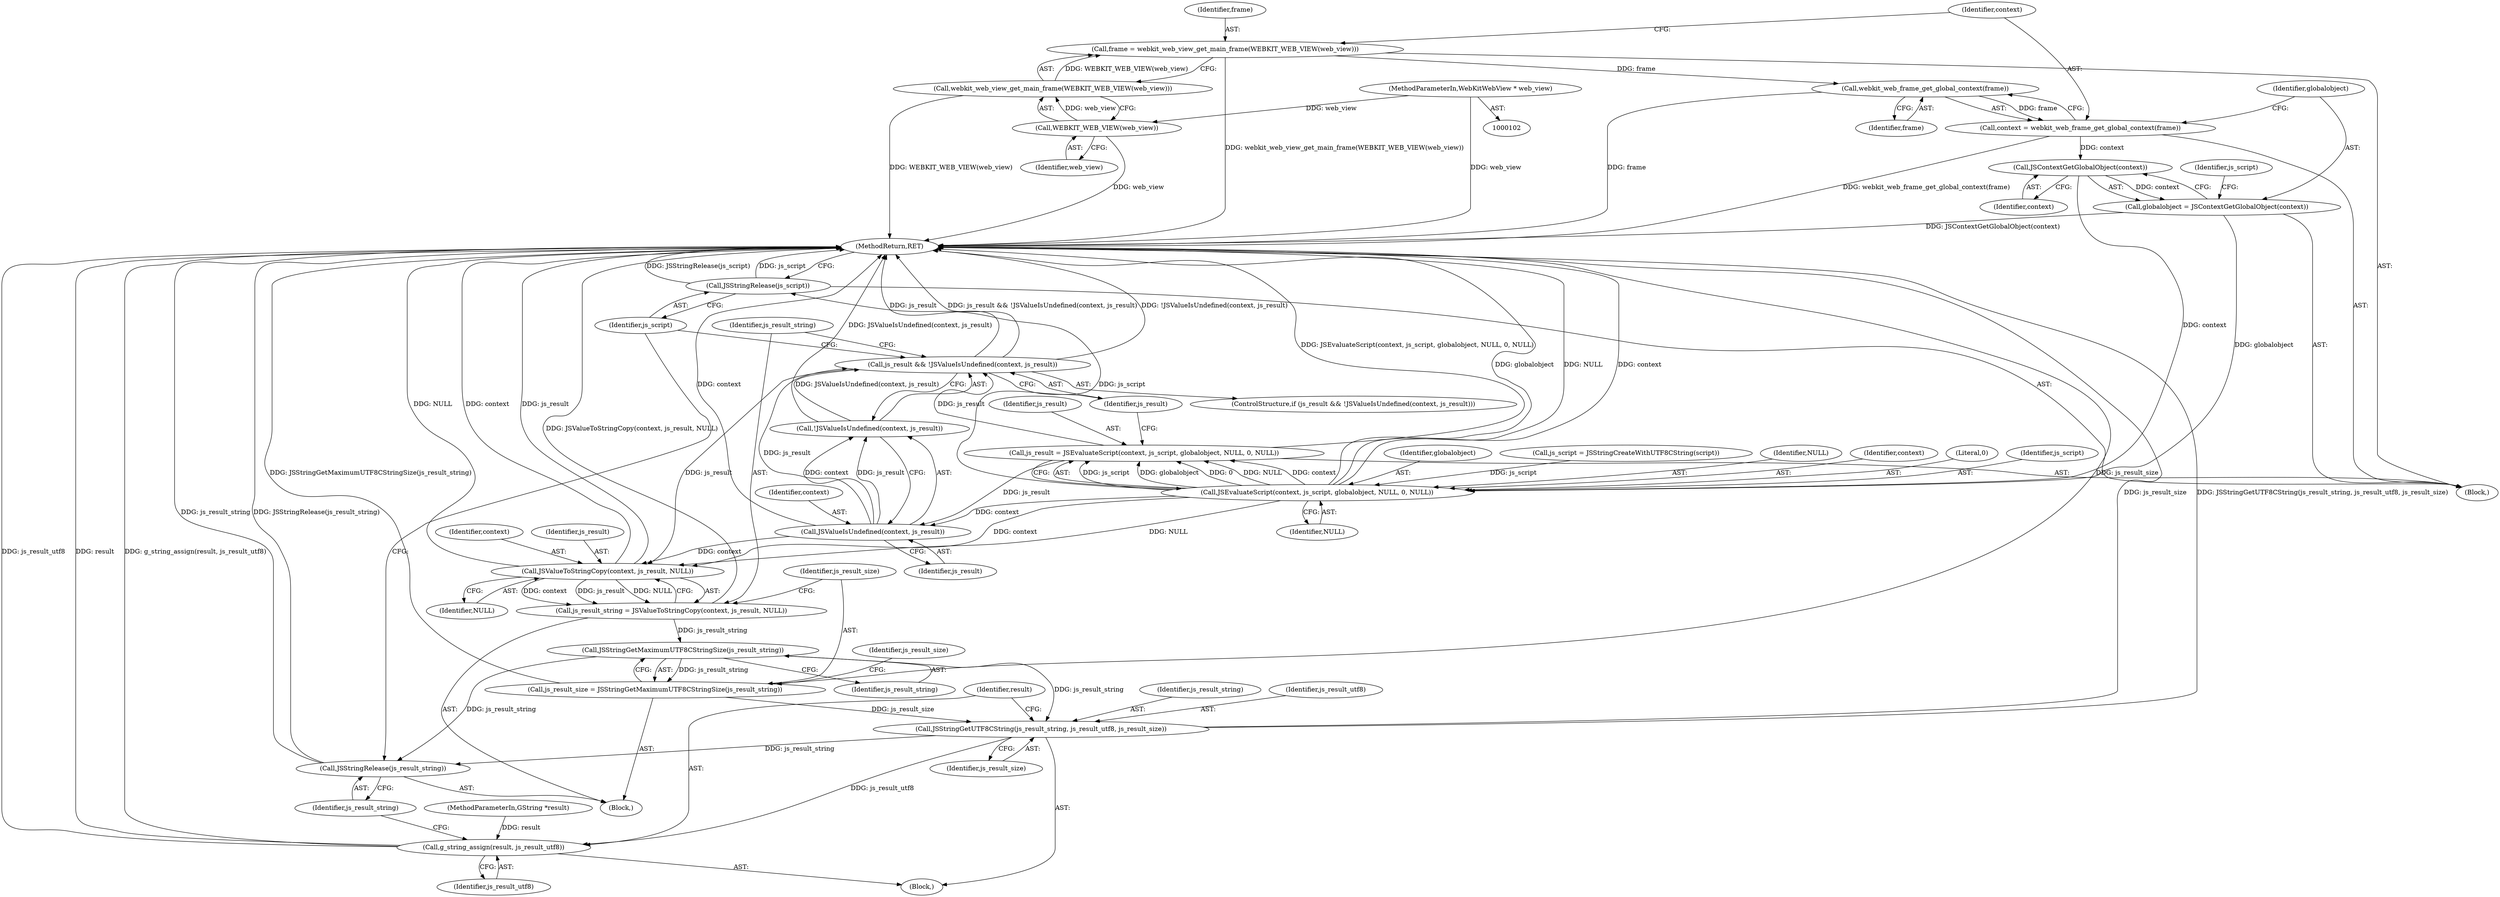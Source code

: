 digraph "0_uzbl_1958b52d41cba96956dc1995660de49525ed1047_0@API" {
"1000115" [label="(Call,frame = webkit_web_view_get_main_frame(WEBKIT_WEB_VIEW(web_view)))"];
"1000117" [label="(Call,webkit_web_view_get_main_frame(WEBKIT_WEB_VIEW(web_view)))"];
"1000118" [label="(Call,WEBKIT_WEB_VIEW(web_view))"];
"1000103" [label="(MethodParameterIn,WebKitWebView * web_view)"];
"1000122" [label="(Call,webkit_web_frame_get_global_context(frame))"];
"1000120" [label="(Call,context = webkit_web_frame_get_global_context(frame))"];
"1000126" [label="(Call,JSContextGetGlobalObject(context))"];
"1000124" [label="(Call,globalobject = JSContextGetGlobalObject(context))"];
"1000134" [label="(Call,JSEvaluateScript(context, js_script, globalobject, NULL, 0, NULL))"];
"1000132" [label="(Call,js_result = JSEvaluateScript(context, js_script, globalobject, NULL, 0, NULL))"];
"1000142" [label="(Call,js_result && !JSValueIsUndefined(context, js_result))"];
"1000151" [label="(Call,JSValueToStringCopy(context, js_result, NULL))"];
"1000149" [label="(Call,js_result_string = JSValueToStringCopy(context, js_result, NULL))"];
"1000157" [label="(Call,JSStringGetMaximumUTF8CStringSize(js_result_string))"];
"1000155" [label="(Call,js_result_size = JSStringGetMaximumUTF8CStringSize(js_result_string))"];
"1000163" [label="(Call,JSStringGetUTF8CString(js_result_string, js_result_utf8, js_result_size))"];
"1000167" [label="(Call,g_string_assign(result, js_result_utf8))"];
"1000170" [label="(Call,JSStringRelease(js_result_string))"];
"1000145" [label="(Call,JSValueIsUndefined(context, js_result))"];
"1000144" [label="(Call,!JSValueIsUndefined(context, js_result))"];
"1000172" [label="(Call,JSStringRelease(js_script))"];
"1000116" [label="(Identifier,frame)"];
"1000133" [label="(Identifier,js_result)"];
"1000143" [label="(Identifier,js_result)"];
"1000173" [label="(Identifier,js_script)"];
"1000124" [label="(Call,globalobject = JSContextGetGlobalObject(context))"];
"1000161" [label="(Block,)"];
"1000156" [label="(Identifier,js_result_size)"];
"1000137" [label="(Identifier,globalobject)"];
"1000128" [label="(Call,js_script = JSStringCreateWithUTF8CString(script))"];
"1000168" [label="(Identifier,result)"];
"1000150" [label="(Identifier,js_result_string)"];
"1000141" [label="(ControlStructure,if (js_result && !JSValueIsUndefined(context, js_result)))"];
"1000134" [label="(Call,JSEvaluateScript(context, js_script, globalobject, NULL, 0, NULL))"];
"1000118" [label="(Call,WEBKIT_WEB_VIEW(web_view))"];
"1000123" [label="(Identifier,frame)"];
"1000125" [label="(Identifier,globalobject)"];
"1000152" [label="(Identifier,context)"];
"1000115" [label="(Call,frame = webkit_web_view_get_main_frame(WEBKIT_WEB_VIEW(web_view)))"];
"1000155" [label="(Call,js_result_size = JSStringGetMaximumUTF8CStringSize(js_result_string))"];
"1000166" [label="(Identifier,js_result_size)"];
"1000119" [label="(Identifier,web_view)"];
"1000174" [label="(MethodReturn,RET)"];
"1000164" [label="(Identifier,js_result_string)"];
"1000120" [label="(Call,context = webkit_web_frame_get_global_context(frame))"];
"1000140" [label="(Identifier,NULL)"];
"1000142" [label="(Call,js_result && !JSValueIsUndefined(context, js_result))"];
"1000105" [label="(MethodParameterIn,GString *result)"];
"1000129" [label="(Identifier,js_script)"];
"1000145" [label="(Call,JSValueIsUndefined(context, js_result))"];
"1000171" [label="(Identifier,js_result_string)"];
"1000138" [label="(Identifier,NULL)"];
"1000157" [label="(Call,JSStringGetMaximumUTF8CStringSize(js_result_string))"];
"1000127" [label="(Identifier,context)"];
"1000126" [label="(Call,JSContextGetGlobalObject(context))"];
"1000144" [label="(Call,!JSValueIsUndefined(context, js_result))"];
"1000117" [label="(Call,webkit_web_view_get_main_frame(WEBKIT_WEB_VIEW(web_view)))"];
"1000135" [label="(Identifier,context)"];
"1000103" [label="(MethodParameterIn,WebKitWebView * web_view)"];
"1000170" [label="(Call,JSStringRelease(js_result_string))"];
"1000106" [label="(Block,)"];
"1000121" [label="(Identifier,context)"];
"1000146" [label="(Identifier,context)"];
"1000139" [label="(Literal,0)"];
"1000158" [label="(Identifier,js_result_string)"];
"1000148" [label="(Block,)"];
"1000149" [label="(Call,js_result_string = JSValueToStringCopy(context, js_result, NULL))"];
"1000153" [label="(Identifier,js_result)"];
"1000163" [label="(Call,JSStringGetUTF8CString(js_result_string, js_result_utf8, js_result_size))"];
"1000132" [label="(Call,js_result = JSEvaluateScript(context, js_script, globalobject, NULL, 0, NULL))"];
"1000154" [label="(Identifier,NULL)"];
"1000122" [label="(Call,webkit_web_frame_get_global_context(frame))"];
"1000172" [label="(Call,JSStringRelease(js_script))"];
"1000160" [label="(Identifier,js_result_size)"];
"1000147" [label="(Identifier,js_result)"];
"1000167" [label="(Call,g_string_assign(result, js_result_utf8))"];
"1000151" [label="(Call,JSValueToStringCopy(context, js_result, NULL))"];
"1000169" [label="(Identifier,js_result_utf8)"];
"1000165" [label="(Identifier,js_result_utf8)"];
"1000136" [label="(Identifier,js_script)"];
"1000115" -> "1000106"  [label="AST: "];
"1000115" -> "1000117"  [label="CFG: "];
"1000116" -> "1000115"  [label="AST: "];
"1000117" -> "1000115"  [label="AST: "];
"1000121" -> "1000115"  [label="CFG: "];
"1000115" -> "1000174"  [label="DDG: webkit_web_view_get_main_frame(WEBKIT_WEB_VIEW(web_view))"];
"1000117" -> "1000115"  [label="DDG: WEBKIT_WEB_VIEW(web_view)"];
"1000115" -> "1000122"  [label="DDG: frame"];
"1000117" -> "1000118"  [label="CFG: "];
"1000118" -> "1000117"  [label="AST: "];
"1000117" -> "1000174"  [label="DDG: WEBKIT_WEB_VIEW(web_view)"];
"1000118" -> "1000117"  [label="DDG: web_view"];
"1000118" -> "1000119"  [label="CFG: "];
"1000119" -> "1000118"  [label="AST: "];
"1000118" -> "1000174"  [label="DDG: web_view"];
"1000103" -> "1000118"  [label="DDG: web_view"];
"1000103" -> "1000102"  [label="AST: "];
"1000103" -> "1000174"  [label="DDG: web_view"];
"1000122" -> "1000120"  [label="AST: "];
"1000122" -> "1000123"  [label="CFG: "];
"1000123" -> "1000122"  [label="AST: "];
"1000120" -> "1000122"  [label="CFG: "];
"1000122" -> "1000174"  [label="DDG: frame"];
"1000122" -> "1000120"  [label="DDG: frame"];
"1000120" -> "1000106"  [label="AST: "];
"1000121" -> "1000120"  [label="AST: "];
"1000125" -> "1000120"  [label="CFG: "];
"1000120" -> "1000174"  [label="DDG: webkit_web_frame_get_global_context(frame)"];
"1000120" -> "1000126"  [label="DDG: context"];
"1000126" -> "1000124"  [label="AST: "];
"1000126" -> "1000127"  [label="CFG: "];
"1000127" -> "1000126"  [label="AST: "];
"1000124" -> "1000126"  [label="CFG: "];
"1000126" -> "1000124"  [label="DDG: context"];
"1000126" -> "1000134"  [label="DDG: context"];
"1000124" -> "1000106"  [label="AST: "];
"1000125" -> "1000124"  [label="AST: "];
"1000129" -> "1000124"  [label="CFG: "];
"1000124" -> "1000174"  [label="DDG: JSContextGetGlobalObject(context)"];
"1000124" -> "1000134"  [label="DDG: globalobject"];
"1000134" -> "1000132"  [label="AST: "];
"1000134" -> "1000140"  [label="CFG: "];
"1000135" -> "1000134"  [label="AST: "];
"1000136" -> "1000134"  [label="AST: "];
"1000137" -> "1000134"  [label="AST: "];
"1000138" -> "1000134"  [label="AST: "];
"1000139" -> "1000134"  [label="AST: "];
"1000140" -> "1000134"  [label="AST: "];
"1000132" -> "1000134"  [label="CFG: "];
"1000134" -> "1000174"  [label="DDG: globalobject"];
"1000134" -> "1000174"  [label="DDG: NULL"];
"1000134" -> "1000174"  [label="DDG: context"];
"1000134" -> "1000132"  [label="DDG: js_script"];
"1000134" -> "1000132"  [label="DDG: globalobject"];
"1000134" -> "1000132"  [label="DDG: 0"];
"1000134" -> "1000132"  [label="DDG: NULL"];
"1000134" -> "1000132"  [label="DDG: context"];
"1000128" -> "1000134"  [label="DDG: js_script"];
"1000134" -> "1000145"  [label="DDG: context"];
"1000134" -> "1000151"  [label="DDG: context"];
"1000134" -> "1000151"  [label="DDG: NULL"];
"1000134" -> "1000172"  [label="DDG: js_script"];
"1000132" -> "1000106"  [label="AST: "];
"1000133" -> "1000132"  [label="AST: "];
"1000143" -> "1000132"  [label="CFG: "];
"1000132" -> "1000174"  [label="DDG: JSEvaluateScript(context, js_script, globalobject, NULL, 0, NULL)"];
"1000132" -> "1000142"  [label="DDG: js_result"];
"1000132" -> "1000145"  [label="DDG: js_result"];
"1000142" -> "1000141"  [label="AST: "];
"1000142" -> "1000143"  [label="CFG: "];
"1000142" -> "1000144"  [label="CFG: "];
"1000143" -> "1000142"  [label="AST: "];
"1000144" -> "1000142"  [label="AST: "];
"1000150" -> "1000142"  [label="CFG: "];
"1000173" -> "1000142"  [label="CFG: "];
"1000142" -> "1000174"  [label="DDG: js_result && !JSValueIsUndefined(context, js_result)"];
"1000142" -> "1000174"  [label="DDG: !JSValueIsUndefined(context, js_result)"];
"1000142" -> "1000174"  [label="DDG: js_result"];
"1000145" -> "1000142"  [label="DDG: js_result"];
"1000144" -> "1000142"  [label="DDG: JSValueIsUndefined(context, js_result)"];
"1000142" -> "1000151"  [label="DDG: js_result"];
"1000151" -> "1000149"  [label="AST: "];
"1000151" -> "1000154"  [label="CFG: "];
"1000152" -> "1000151"  [label="AST: "];
"1000153" -> "1000151"  [label="AST: "];
"1000154" -> "1000151"  [label="AST: "];
"1000149" -> "1000151"  [label="CFG: "];
"1000151" -> "1000174"  [label="DDG: js_result"];
"1000151" -> "1000174"  [label="DDG: NULL"];
"1000151" -> "1000174"  [label="DDG: context"];
"1000151" -> "1000149"  [label="DDG: context"];
"1000151" -> "1000149"  [label="DDG: js_result"];
"1000151" -> "1000149"  [label="DDG: NULL"];
"1000145" -> "1000151"  [label="DDG: context"];
"1000149" -> "1000148"  [label="AST: "];
"1000150" -> "1000149"  [label="AST: "];
"1000156" -> "1000149"  [label="CFG: "];
"1000149" -> "1000174"  [label="DDG: JSValueToStringCopy(context, js_result, NULL)"];
"1000149" -> "1000157"  [label="DDG: js_result_string"];
"1000157" -> "1000155"  [label="AST: "];
"1000157" -> "1000158"  [label="CFG: "];
"1000158" -> "1000157"  [label="AST: "];
"1000155" -> "1000157"  [label="CFG: "];
"1000157" -> "1000155"  [label="DDG: js_result_string"];
"1000157" -> "1000163"  [label="DDG: js_result_string"];
"1000157" -> "1000170"  [label="DDG: js_result_string"];
"1000155" -> "1000148"  [label="AST: "];
"1000156" -> "1000155"  [label="AST: "];
"1000160" -> "1000155"  [label="CFG: "];
"1000155" -> "1000174"  [label="DDG: JSStringGetMaximumUTF8CStringSize(js_result_string)"];
"1000155" -> "1000174"  [label="DDG: js_result_size"];
"1000155" -> "1000163"  [label="DDG: js_result_size"];
"1000163" -> "1000161"  [label="AST: "];
"1000163" -> "1000166"  [label="CFG: "];
"1000164" -> "1000163"  [label="AST: "];
"1000165" -> "1000163"  [label="AST: "];
"1000166" -> "1000163"  [label="AST: "];
"1000168" -> "1000163"  [label="CFG: "];
"1000163" -> "1000174"  [label="DDG: js_result_size"];
"1000163" -> "1000174"  [label="DDG: JSStringGetUTF8CString(js_result_string, js_result_utf8, js_result_size)"];
"1000163" -> "1000167"  [label="DDG: js_result_utf8"];
"1000163" -> "1000170"  [label="DDG: js_result_string"];
"1000167" -> "1000161"  [label="AST: "];
"1000167" -> "1000169"  [label="CFG: "];
"1000168" -> "1000167"  [label="AST: "];
"1000169" -> "1000167"  [label="AST: "];
"1000171" -> "1000167"  [label="CFG: "];
"1000167" -> "1000174"  [label="DDG: js_result_utf8"];
"1000167" -> "1000174"  [label="DDG: result"];
"1000167" -> "1000174"  [label="DDG: g_string_assign(result, js_result_utf8)"];
"1000105" -> "1000167"  [label="DDG: result"];
"1000170" -> "1000148"  [label="AST: "];
"1000170" -> "1000171"  [label="CFG: "];
"1000171" -> "1000170"  [label="AST: "];
"1000173" -> "1000170"  [label="CFG: "];
"1000170" -> "1000174"  [label="DDG: JSStringRelease(js_result_string)"];
"1000170" -> "1000174"  [label="DDG: js_result_string"];
"1000145" -> "1000144"  [label="AST: "];
"1000145" -> "1000147"  [label="CFG: "];
"1000146" -> "1000145"  [label="AST: "];
"1000147" -> "1000145"  [label="AST: "];
"1000144" -> "1000145"  [label="CFG: "];
"1000145" -> "1000174"  [label="DDG: context"];
"1000145" -> "1000144"  [label="DDG: context"];
"1000145" -> "1000144"  [label="DDG: js_result"];
"1000144" -> "1000174"  [label="DDG: JSValueIsUndefined(context, js_result)"];
"1000172" -> "1000106"  [label="AST: "];
"1000172" -> "1000173"  [label="CFG: "];
"1000173" -> "1000172"  [label="AST: "];
"1000174" -> "1000172"  [label="CFG: "];
"1000172" -> "1000174"  [label="DDG: JSStringRelease(js_script)"];
"1000172" -> "1000174"  [label="DDG: js_script"];
}
